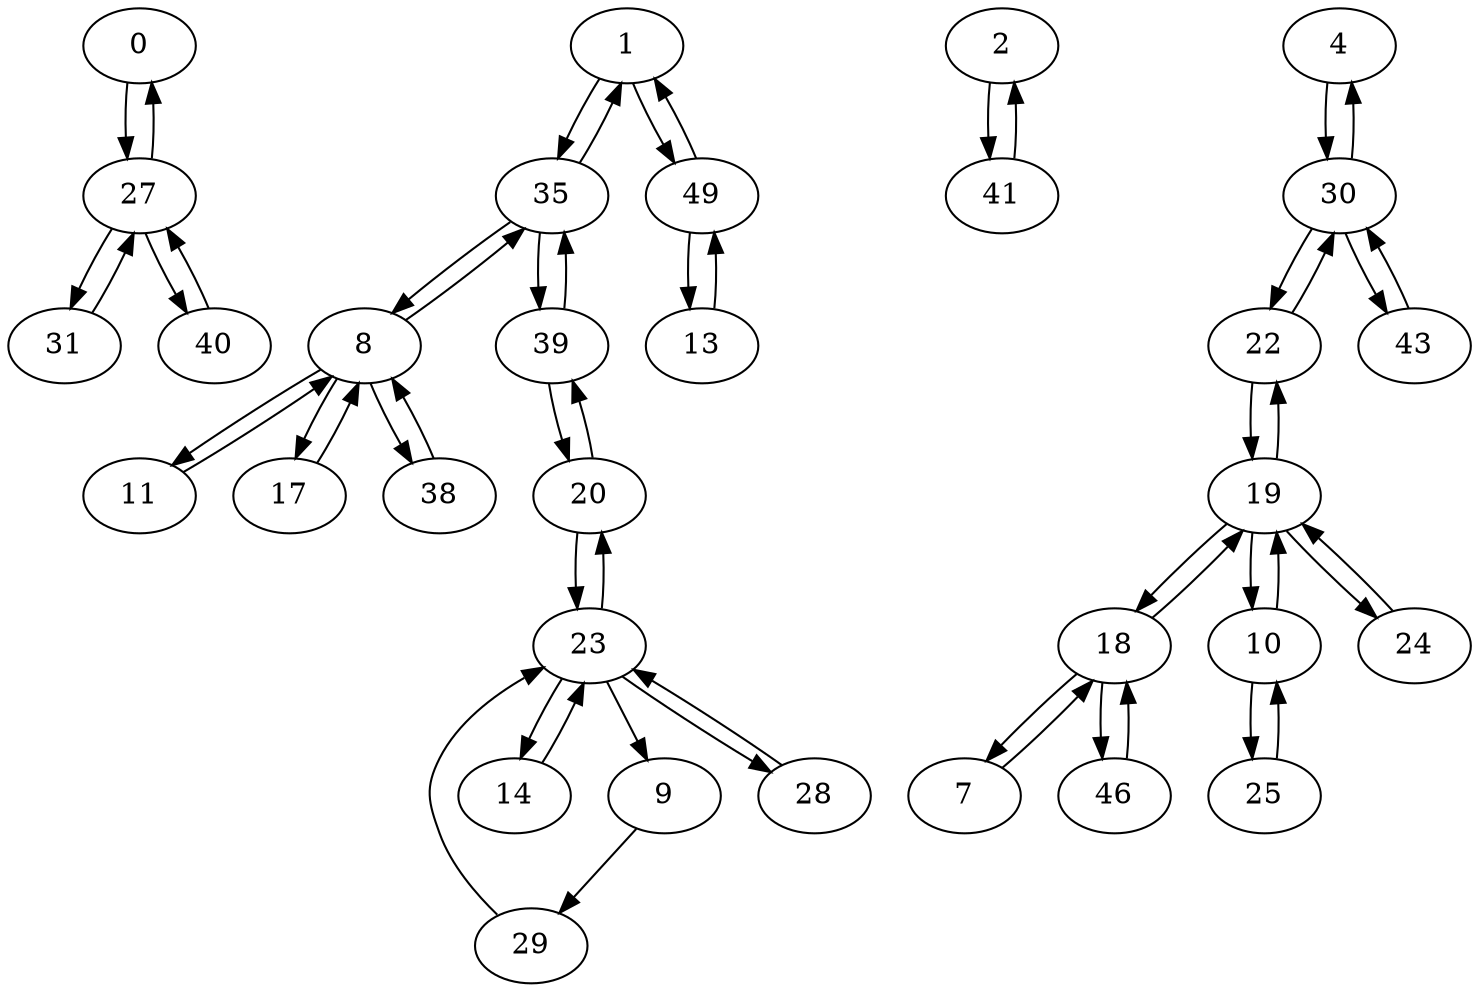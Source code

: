 digraph G {
  0 -> 27;
  1 -> 35;
  1 -> 49;
  2 -> 41;
  4 -> 30;
  7 -> 18;
  8 -> 11;
  8 -> 17;
  8 -> 35;
  8 -> 38;
  9 -> 29;
  10 -> 19;
  10 -> 25;
  11 -> 8;
  13 -> 49;
  14 -> 23;
  17 -> 8;
  18 -> 7;
  18 -> 19;
  18 -> 46;
  19 -> 10;
  19 -> 18;
  19 -> 22;
  19 -> 24;
  20 -> 23;
  20 -> 39;
  22 -> 19;
  22 -> 30;
  23 -> 9;
  23 -> 14;
  23 -> 20;
  23 -> 28;
  24 -> 19;
  25 -> 10;
  27 -> 0;
  27 -> 31;
  27 -> 40;
  28 -> 23;
  29 -> 23;
  30 -> 4;
  30 -> 22;
  30 -> 43;
  31 -> 27;
  35 -> 1;
  35 -> 8;
  35 -> 39;
  38 -> 8;
  39 -> 20;
  39 -> 35;
  40 -> 27;
  41 -> 2;
  43 -> 30;
  46 -> 18;
  49 -> 1;
  49 -> 13;
}